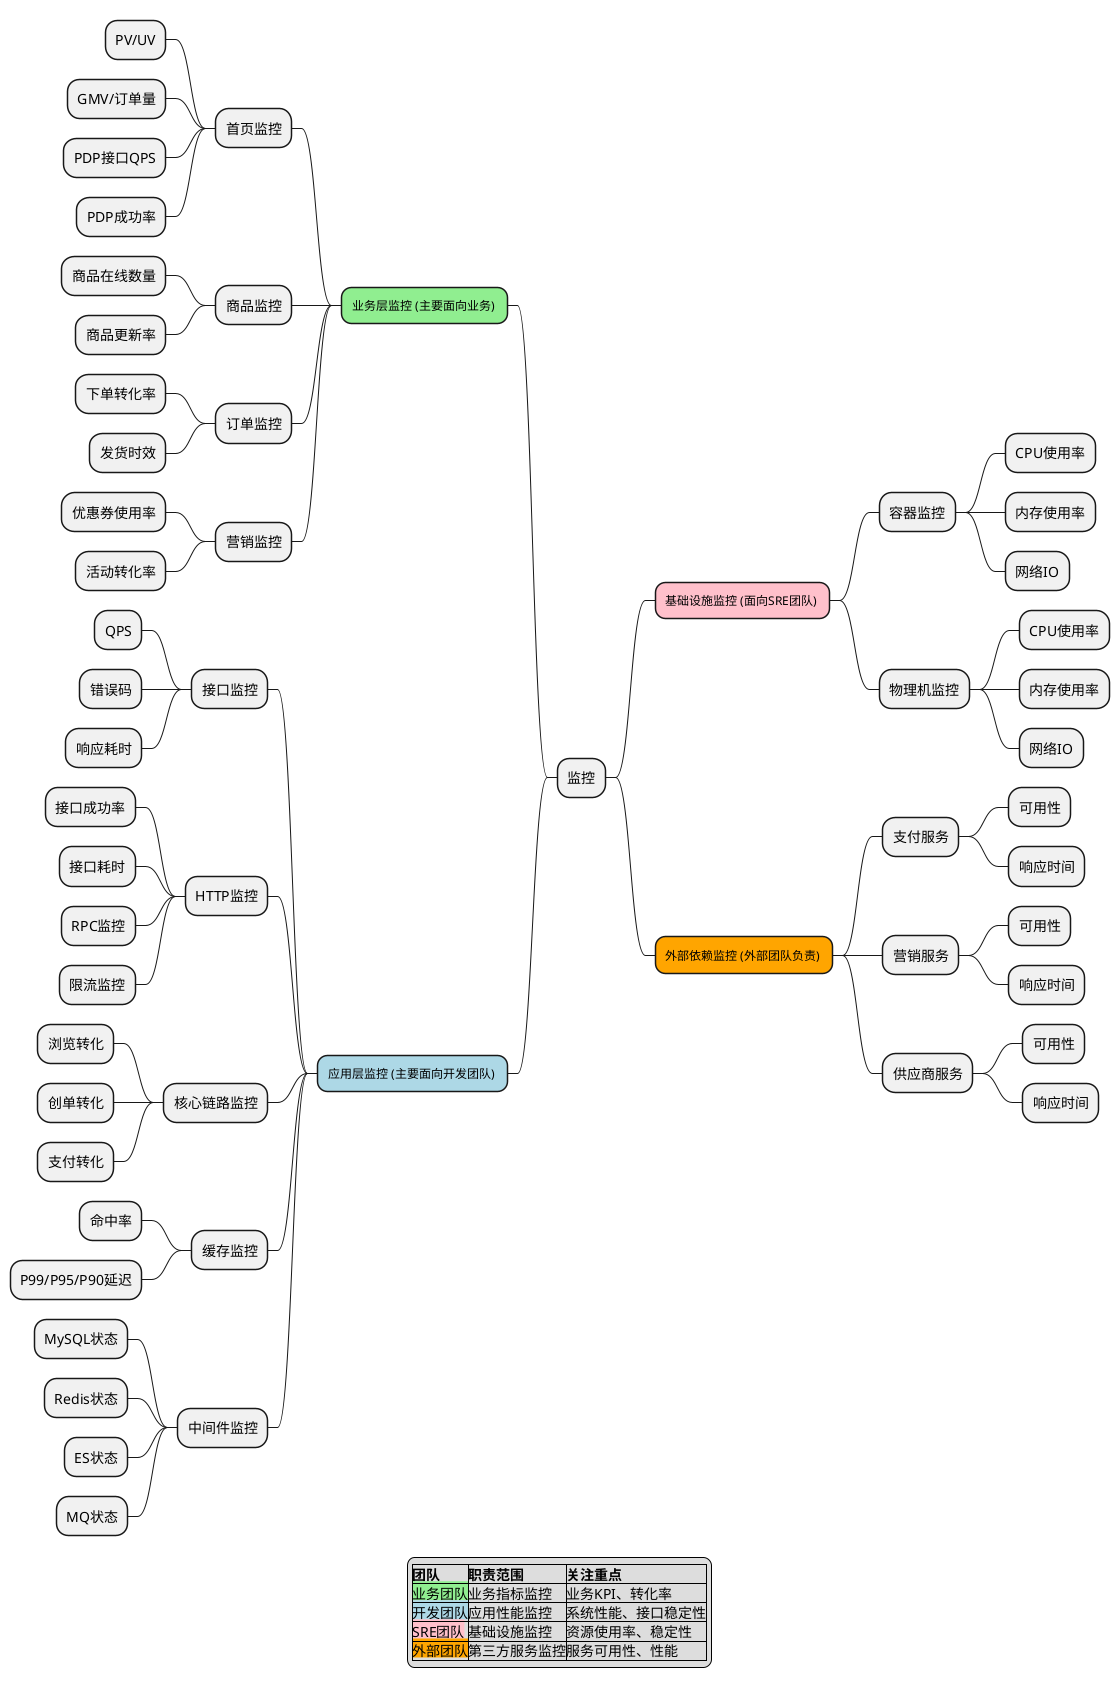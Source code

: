 @startmindmap
<style>
mindmapDiagram {
    .biz {
        BackgroundColor lightgreen
        FontColor black
        FontSize 12
        RoundCorner 20
    }
    .dev {
        BackgroundColor lightblue
        FontColor black
        FontSize 12
        RoundCorner 20
    }
    .sre {
        BackgroundColor pink
        FontColor black
        FontSize 12
        RoundCorner 20
    }
    .external {
        BackgroundColor orange
        FontColor black
        FontSize 12
        RoundCorner 20
    }
}
</style>

* 监控

-- 业务层监控 (主要面向业务) <<biz>>
--- 首页监控
---- PV/UV
---- GMV/订单量
---- PDP接口QPS
---- PDP成功率
--- 商品监控
---- 商品在线数量
---- 商品更新率
--- 订单监控
---- 下单转化率
---- 发货时效
--- 营销监控
---- 优惠券使用率
---- 活动转化率

-- 应用层监控 (主要面向开发团队) <<dev>>
--- 接口监控
---- QPS
---- 错误码
---- 响应耗时
--- HTTP监控
---- 接口成功率
---- 接口耗时
---- RPC监控
---- 限流监控
--- 核心链路监控
---- 浏览转化
---- 创单转化
---- 支付转化
--- 缓存监控
---- 命中率
---- P99/P95/P90延迟
--- 中间件监控
---- MySQL状态
---- Redis状态
---- ES状态
---- MQ状态

++[#pink] 基础设施监控 (面向SRE团队) <<sre>>
+++ 容器监控
++++ CPU使用率
++++ 内存使用率
++++ 网络IO
+++ 物理机监控
++++ CPU使用率
++++ 内存使用率
++++ 网络IO

++[#orange] 外部依赖监控 (外部团队负责) <<external>>
+++ 支付服务
++++ 可用性
++++ 响应时间
+++ 营销服务
++++ 可用性
++++ 响应时间
+++ 供应商服务
++++ 可用性
++++ 响应时间

legend
|=团队|=职责范围|=关注重点|
|<back:lightgreen>业务团队</back>|业务指标监控|业务KPI、转化率|
|<back:lightblue>开发团队</back>|应用性能监控|系统性能、接口稳定性|
|<back:pink>SRE团队</back>|基础设施监控|资源使用率、稳定性|
|<back:orange>外部团队</back>|第三方服务监控|服务可用性、性能|
endlegend

@endmindmap